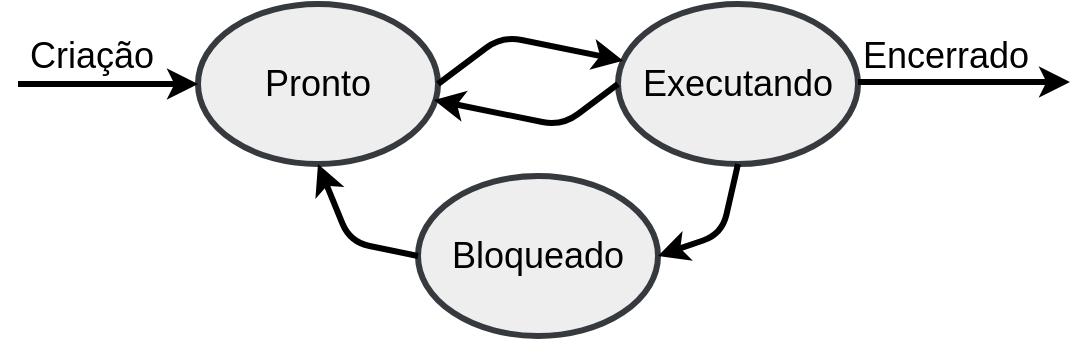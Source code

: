 <mxfile version="10.6.9" type="device"><diagram id="6a731a19-8d31-9384-78a2-239565b7b9f0" name="Page-1"><mxGraphModel dx="1078" dy="-202" grid="0" gridSize="10" guides="1" tooltips="1" connect="1" arrows="1" fold="1" page="1" pageScale="1" pageWidth="1169" pageHeight="827" background="#ffffff" math="0" shadow="0"><root><mxCell id="0"/><mxCell id="1" parent="0"/><mxCell id="JVu04lmC_VlV0Tff8-jH-1543" value="&lt;font style=&quot;font-size: 18px&quot;&gt;Pronto&lt;/font&gt;" style="ellipse;whiteSpace=wrap;html=1;strokeWidth=3;fillColor=#eeeeee;strokeColor=#36393d;" vertex="1" parent="1"><mxGeometry x="520" y="1120" width="120" height="80" as="geometry"/></mxCell><mxCell id="JVu04lmC_VlV0Tff8-jH-1544" value="&lt;font style=&quot;font-size: 18px&quot;&gt;Executando&lt;/font&gt;" style="ellipse;whiteSpace=wrap;html=1;strokeColor=#36393d;strokeWidth=3;fillColor=#eeeeee;" vertex="1" parent="1"><mxGeometry x="730" y="1120" width="120" height="80" as="geometry"/></mxCell><mxCell id="JVu04lmC_VlV0Tff8-jH-1546" value="&lt;font style=&quot;font-size: 18px&quot;&gt;Bloqueado&lt;/font&gt;" style="ellipse;whiteSpace=wrap;html=1;strokeColor=#36393d;strokeWidth=3;fillColor=#eeeeee;" vertex="1" parent="1"><mxGeometry x="630" y="1206" width="120" height="80" as="geometry"/></mxCell><mxCell id="JVu04lmC_VlV0Tff8-jH-1548" value="" style="endArrow=classic;html=1;strokeWidth=3;exitX=0.5;exitY=1;exitDx=0;exitDy=0;entryX=1;entryY=0.5;entryDx=0;entryDy=0;" edge="1" parent="1" source="JVu04lmC_VlV0Tff8-jH-1544" target="JVu04lmC_VlV0Tff8-jH-1546"><mxGeometry width="50" height="50" relative="1" as="geometry"><mxPoint x="520" y="1360" as="sourcePoint"/><mxPoint x="570" y="1310" as="targetPoint"/><Array as="points"><mxPoint x="782" y="1235"/></Array></mxGeometry></mxCell><mxCell id="JVu04lmC_VlV0Tff8-jH-1549" value="" style="endArrow=classic;html=1;strokeWidth=3;entryX=0.5;entryY=1;entryDx=0;entryDy=0;exitX=0;exitY=0.5;exitDx=0;exitDy=0;" edge="1" parent="1" source="JVu04lmC_VlV0Tff8-jH-1546" target="JVu04lmC_VlV0Tff8-jH-1543"><mxGeometry width="50" height="50" relative="1" as="geometry"><mxPoint x="520" y="1360" as="sourcePoint"/><mxPoint x="570" y="1310" as="targetPoint"/><Array as="points"><mxPoint x="596" y="1239"/></Array></mxGeometry></mxCell><mxCell id="JVu04lmC_VlV0Tff8-jH-1552" value="" style="endArrow=classic;startArrow=none;html=1;entryX=0;entryY=0.5;entryDx=0;entryDy=0;exitX=1;exitY=0.5;exitDx=0;exitDy=0;jumpSize=6;strokeWidth=3;strokeColor=#000000;startFill=0;" edge="1" parent="1"><mxGeometry width="50" height="50" relative="1" as="geometry"><mxPoint x="430" y="1160" as="sourcePoint"/><mxPoint x="520" y="1160" as="targetPoint"/></mxGeometry></mxCell><mxCell id="JVu04lmC_VlV0Tff8-jH-1553" value="" style="endArrow=classic;startArrow=none;html=1;exitX=1;exitY=0.5;exitDx=0;exitDy=0;jumpSize=6;strokeWidth=3;startFill=0;" edge="1" parent="1"><mxGeometry width="50" height="50" relative="1" as="geometry"><mxPoint x="850" y="1159" as="sourcePoint"/><mxPoint x="956" y="1159" as="targetPoint"/></mxGeometry></mxCell><mxCell id="JVu04lmC_VlV0Tff8-jH-1555" value="&lt;font style=&quot;font-size: 18px&quot;&gt;Criação&lt;/font&gt;" style="text;html=1;strokeColor=none;fillColor=none;align=center;verticalAlign=middle;whiteSpace=wrap;rounded=0;" vertex="1" parent="1"><mxGeometry x="447" y="1136" width="40" height="20" as="geometry"/></mxCell><mxCell id="JVu04lmC_VlV0Tff8-jH-1556" value="&lt;font style=&quot;font-size: 18px&quot;&gt;Encerrado&lt;/font&gt;" style="text;html=1;strokeColor=none;fillColor=none;align=center;verticalAlign=middle;whiteSpace=wrap;rounded=0;" vertex="1" parent="1"><mxGeometry x="874" y="1136" width="40" height="20" as="geometry"/></mxCell><mxCell id="JVu04lmC_VlV0Tff8-jH-1561" value="" style="endArrow=classic;html=1;strokeColor=#000000;strokeWidth=3;exitX=1;exitY=0.5;exitDx=0;exitDy=0;rounded=1;" edge="1" parent="1" source="JVu04lmC_VlV0Tff8-jH-1543" target="JVu04lmC_VlV0Tff8-jH-1544"><mxGeometry width="50" height="50" relative="1" as="geometry"><mxPoint x="422" y="1375" as="sourcePoint"/><mxPoint x="472" y="1325" as="targetPoint"/><Array as="points"><mxPoint x="672" y="1136"/></Array></mxGeometry></mxCell><mxCell id="JVu04lmC_VlV0Tff8-jH-1563" value="" style="endArrow=classic;html=1;strokeColor=#000000;strokeWidth=3;exitX=0;exitY=0.5;exitDx=0;exitDy=0;entryX=0.983;entryY=0.6;entryDx=0;entryDy=0;entryPerimeter=0;" edge="1" parent="1" source="JVu04lmC_VlV0Tff8-jH-1544" target="JVu04lmC_VlV0Tff8-jH-1543"><mxGeometry width="50" height="50" relative="1" as="geometry"><mxPoint x="422" y="1375" as="sourcePoint"/><mxPoint x="472" y="1325" as="targetPoint"/><Array as="points"><mxPoint x="702" y="1181"/></Array></mxGeometry></mxCell></root></mxGraphModel></diagram></mxfile>